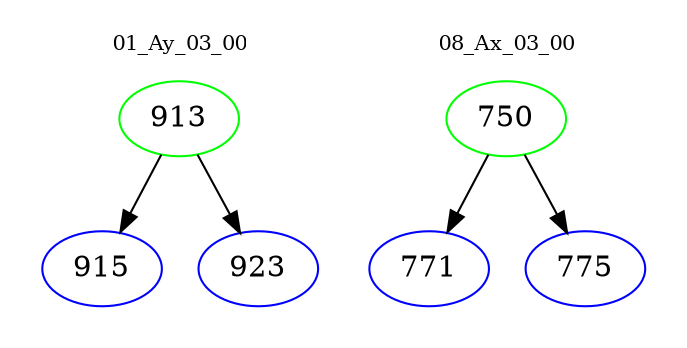 digraph{
subgraph cluster_0 {
color = white
label = "01_Ay_03_00";
fontsize=10;
T0_913 [label="913", color="green"]
T0_913 -> T0_915 [color="black"]
T0_915 [label="915", color="blue"]
T0_913 -> T0_923 [color="black"]
T0_923 [label="923", color="blue"]
}
subgraph cluster_1 {
color = white
label = "08_Ax_03_00";
fontsize=10;
T1_750 [label="750", color="green"]
T1_750 -> T1_771 [color="black"]
T1_771 [label="771", color="blue"]
T1_750 -> T1_775 [color="black"]
T1_775 [label="775", color="blue"]
}
}

